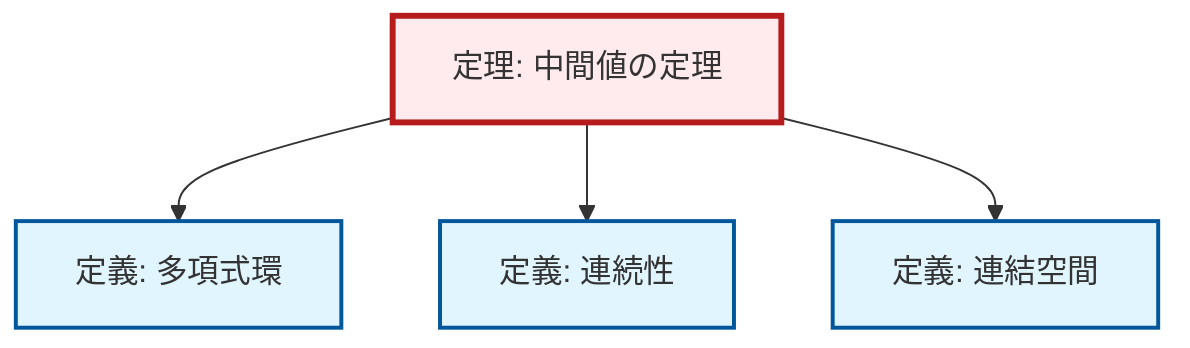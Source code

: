 graph TD
    classDef definition fill:#e1f5fe,stroke:#01579b,stroke-width:2px
    classDef theorem fill:#f3e5f5,stroke:#4a148c,stroke-width:2px
    classDef axiom fill:#fff3e0,stroke:#e65100,stroke-width:2px
    classDef example fill:#e8f5e9,stroke:#1b5e20,stroke-width:2px
    classDef current fill:#ffebee,stroke:#b71c1c,stroke-width:3px
    def-continuity["定義: 連続性"]:::definition
    def-connected["定義: 連結空間"]:::definition
    def-polynomial-ring["定義: 多項式環"]:::definition
    thm-intermediate-value["定理: 中間値の定理"]:::theorem
    thm-intermediate-value --> def-polynomial-ring
    thm-intermediate-value --> def-continuity
    thm-intermediate-value --> def-connected
    class thm-intermediate-value current